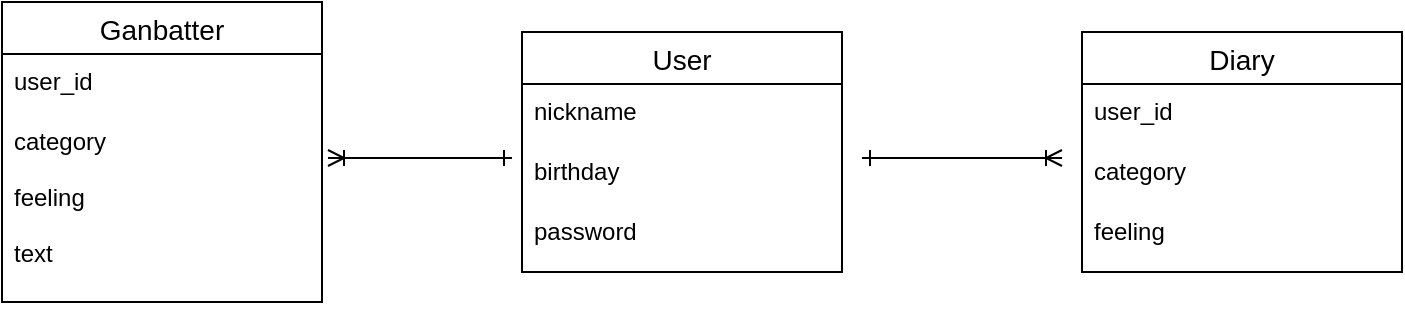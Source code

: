 <mxfile>
    <diagram id="Eu8dEPryCEa4IUV2cehO" name="ページ1">
        <mxGraphModel grid="1" gridSize="10" guides="1" tooltips="1" connect="1" arrows="1" page="1" fold="1" pageScale="1" pageWidth="827" pageHeight="1169" math="0" shadow="0">
            <root>
                <mxCell id="0"/>
                <mxCell id="1" parent="0"/>
                <mxCell id="2" value="User" style="swimlane;fontStyle=0;childLayout=stackLayout;horizontal=1;startSize=26;horizontalStack=0;resizeParent=1;resizeParentMax=0;resizeLast=0;collapsible=1;marginBottom=0;align=center;fontSize=14;" parent="1" vertex="1">
                    <mxGeometry x="300" y="217" width="160" height="120" as="geometry"/>
                </mxCell>
                <mxCell id="3" value="nickname&#10;" style="text;strokeColor=none;fillColor=none;spacingLeft=4;spacingRight=4;overflow=hidden;rotatable=0;points=[[0,0.5],[1,0.5]];portConstraint=eastwest;fontSize=12;" parent="2" vertex="1">
                    <mxGeometry y="26" width="160" height="30" as="geometry"/>
                </mxCell>
                <mxCell id="4" value="birthday&#10;" style="text;strokeColor=none;fillColor=none;spacingLeft=4;spacingRight=4;overflow=hidden;rotatable=0;points=[[0,0.5],[1,0.5]];portConstraint=eastwest;fontSize=12;" parent="2" vertex="1">
                    <mxGeometry y="56" width="160" height="30" as="geometry"/>
                </mxCell>
                <mxCell id="5" value="password" style="text;strokeColor=none;fillColor=none;spacingLeft=4;spacingRight=4;overflow=hidden;rotatable=0;points=[[0,0.5],[1,0.5]];portConstraint=eastwest;fontSize=12;" parent="2" vertex="1">
                    <mxGeometry y="86" width="160" height="34" as="geometry"/>
                </mxCell>
                <mxCell id="12" value="Ganbatter" style="swimlane;fontStyle=0;childLayout=stackLayout;horizontal=1;startSize=26;horizontalStack=0;resizeParent=1;resizeParentMax=0;resizeLast=0;collapsible=1;marginBottom=0;align=center;fontSize=14;" parent="1" vertex="1">
                    <mxGeometry x="40" y="202" width="160" height="150" as="geometry"/>
                </mxCell>
                <mxCell id="13" value="user_id" style="text;strokeColor=none;fillColor=none;spacingLeft=4;spacingRight=4;overflow=hidden;rotatable=0;points=[[0,0.5],[1,0.5]];portConstraint=eastwest;fontSize=12;" parent="12" vertex="1">
                    <mxGeometry y="26" width="160" height="30" as="geometry"/>
                </mxCell>
                <mxCell id="14" value="category&#10;&#10;feeling&#10;&#10;text" style="text;strokeColor=none;fillColor=none;spacingLeft=4;spacingRight=4;overflow=hidden;rotatable=0;points=[[0,0.5],[1,0.5]];portConstraint=eastwest;fontSize=12;" parent="12" vertex="1">
                    <mxGeometry y="56" width="160" height="94" as="geometry"/>
                </mxCell>
                <mxCell id="21" value="" style="endArrow=ERone;html=1;rounded=0;startArrow=ERoneToMany;startFill=0;endFill=0;" parent="1" edge="1">
                    <mxGeometry relative="1" as="geometry">
                        <mxPoint x="203" y="280" as="sourcePoint"/>
                        <mxPoint x="295" y="280" as="targetPoint"/>
                    </mxGeometry>
                </mxCell>
                <mxCell id="25" value="" style="endArrow=ERoneToMany;html=1;rounded=0;startArrow=ERone;startFill=0;endFill=0;" parent="1" edge="1">
                    <mxGeometry relative="1" as="geometry">
                        <mxPoint x="470" y="280" as="sourcePoint"/>
                        <mxPoint x="570" y="280" as="targetPoint"/>
                    </mxGeometry>
                </mxCell>
                <mxCell id="vZpS2hO_-0RtwY9__Lkb-28" value="Diary" style="swimlane;fontStyle=0;childLayout=stackLayout;horizontal=1;startSize=26;horizontalStack=0;resizeParent=1;resizeParentMax=0;resizeLast=0;collapsible=1;marginBottom=0;align=center;fontSize=14;" vertex="1" parent="1">
                    <mxGeometry x="580" y="217" width="160" height="120" as="geometry"/>
                </mxCell>
                <mxCell id="vZpS2hO_-0RtwY9__Lkb-29" value="user_id" style="text;strokeColor=none;fillColor=none;spacingLeft=4;spacingRight=4;overflow=hidden;rotatable=0;points=[[0,0.5],[1,0.5]];portConstraint=eastwest;fontSize=12;" vertex="1" parent="vZpS2hO_-0RtwY9__Lkb-28">
                    <mxGeometry y="26" width="160" height="30" as="geometry"/>
                </mxCell>
                <mxCell id="vZpS2hO_-0RtwY9__Lkb-30" value="category" style="text;strokeColor=none;fillColor=none;spacingLeft=4;spacingRight=4;overflow=hidden;rotatable=0;points=[[0,0.5],[1,0.5]];portConstraint=eastwest;fontSize=12;" vertex="1" parent="vZpS2hO_-0RtwY9__Lkb-28">
                    <mxGeometry y="56" width="160" height="30" as="geometry"/>
                </mxCell>
                <mxCell id="vZpS2hO_-0RtwY9__Lkb-31" value="feeling" style="text;strokeColor=none;fillColor=none;spacingLeft=4;spacingRight=4;overflow=hidden;rotatable=0;points=[[0,0.5],[1,0.5]];portConstraint=eastwest;fontSize=12;" vertex="1" parent="vZpS2hO_-0RtwY9__Lkb-28">
                    <mxGeometry y="86" width="160" height="34" as="geometry"/>
                </mxCell>
            </root>
        </mxGraphModel>
    </diagram>
    <diagram id="DmiA_hqN5nRsi_58MYBw" name="ページ2">
        <mxGraphModel dx="807" dy="818" grid="1" gridSize="10" guides="1" tooltips="1" connect="1" arrows="1" fold="1" page="1" pageScale="1" pageWidth="827" pageHeight="1169" math="0" shadow="0">
            <root>
                <mxCell id="FIA5nSfNMSynaos3x4Zw-0"/>
                <mxCell id="FIA5nSfNMSynaos3x4Zw-1" parent="FIA5nSfNMSynaos3x4Zw-0"/>
                <mxCell id="FIA5nSfNMSynaos3x4Zw-2" value="褒め言葉入力画面" style="rounded=1;arcSize=10;whiteSpace=wrap;html=1;align=center;" parent="FIA5nSfNMSynaos3x4Zw-1" vertex="1">
                    <mxGeometry x="270" y="90" width="160" height="80" as="geometry"/>
                </mxCell>
                <mxCell id="FIA5nSfNMSynaos3x4Zw-4" value="ユーザーカレンダー表示画面" style="rounded=1;arcSize=10;whiteSpace=wrap;html=1;align=center;" parent="FIA5nSfNMSynaos3x4Zw-1" vertex="1">
                    <mxGeometry x="245" y="490" width="210" height="125" as="geometry"/>
                </mxCell>
                <mxCell id="FIA5nSfNMSynaos3x4Zw-6" value="ログイン" style="rounded=1;arcSize=10;whiteSpace=wrap;html=1;align=center;" parent="FIA5nSfNMSynaos3x4Zw-1" vertex="1">
                    <mxGeometry x="500" y="310" width="100" height="40" as="geometry"/>
                </mxCell>
                <mxCell id="FIA5nSfNMSynaos3x4Zw-7" value="新規登録" style="rounded=1;arcSize=10;whiteSpace=wrap;html=1;align=center;" parent="FIA5nSfNMSynaos3x4Zw-1" vertex="1">
                    <mxGeometry x="500" y="230" width="100" height="40" as="geometry"/>
                </mxCell>
                <mxCell id="FIA5nSfNMSynaos3x4Zw-23" style="edgeStyle=none;html=1;entryX=0.5;entryY=0;entryDx=0;entryDy=0;endArrow=blockThin;endFill=1;" parent="FIA5nSfNMSynaos3x4Zw-1" source="FIA5nSfNMSynaos3x4Zw-8" target="FIA5nSfNMSynaos3x4Zw-9" edge="1">
                    <mxGeometry relative="1" as="geometry"/>
                </mxCell>
                <mxCell id="FIA5nSfNMSynaos3x4Zw-8" value="褒め言葉出力画面" style="shape=rhombus;perimeter=rhombusPerimeter;whiteSpace=wrap;html=1;align=center;" parent="FIA5nSfNMSynaos3x4Zw-1" vertex="1">
                    <mxGeometry x="253" y="240" width="194" height="110" as="geometry"/>
                </mxCell>
                <mxCell id="FIA5nSfNMSynaos3x4Zw-9" value="褒め言葉入力画面" style="rounded=1;arcSize=10;whiteSpace=wrap;html=1;align=center;" parent="FIA5nSfNMSynaos3x4Zw-1" vertex="1">
                    <mxGeometry x="280" y="400" width="140" height="40" as="geometry"/>
                </mxCell>
                <mxCell id="FIA5nSfNMSynaos3x4Zw-10" value="ログウト" style="rounded=1;arcSize=10;whiteSpace=wrap;html=1;align=center;" parent="FIA5nSfNMSynaos3x4Zw-1" vertex="1">
                    <mxGeometry x="120" y="200" width="100" height="40" as="geometry"/>
                </mxCell>
                <mxCell id="FIA5nSfNMSynaos3x4Zw-12" value="" style="endArrow=blockThin;html=1;rounded=0;endFill=1;" parent="FIA5nSfNMSynaos3x4Zw-1" edge="1">
                    <mxGeometry relative="1" as="geometry">
                        <mxPoint x="349.5" y="170" as="sourcePoint"/>
                        <mxPoint x="349.5" y="230" as="targetPoint"/>
                        <Array as="points">
                            <mxPoint x="349.5" y="210"/>
                        </Array>
                    </mxGeometry>
                </mxCell>
                <mxCell id="FIA5nSfNMSynaos3x4Zw-14" value="" style="endArrow=blockThin;html=1;rounded=0;exitX=0.5;exitY=1;exitDx=0;exitDy=0;endFill=1;startArrow=blockThin;startFill=1;" parent="FIA5nSfNMSynaos3x4Zw-1" edge="1">
                    <mxGeometry relative="1" as="geometry">
                        <mxPoint x="349.5" y="440" as="sourcePoint"/>
                        <mxPoint x="350" y="490" as="targetPoint"/>
                        <Array as="points">
                            <mxPoint x="349.5" y="490"/>
                        </Array>
                    </mxGeometry>
                </mxCell>
                <mxCell id="FIA5nSfNMSynaos3x4Zw-17" value="" style="endArrow=blockThin;html=1;rounded=0;entryX=0;entryY=0.25;entryDx=0;entryDy=0;endFill=1;" parent="FIA5nSfNMSynaos3x4Zw-1" target="FIA5nSfNMSynaos3x4Zw-7" edge="1">
                    <mxGeometry relative="1" as="geometry">
                        <mxPoint x="440" y="290" as="sourcePoint"/>
                        <mxPoint x="600" y="294.5" as="targetPoint"/>
                        <Array as="points">
                            <mxPoint x="440" y="240"/>
                        </Array>
                    </mxGeometry>
                </mxCell>
                <mxCell id="FIA5nSfNMSynaos3x4Zw-18" value="" style="endArrow=blockThin;html=1;rounded=0;exitX=0.964;exitY=0.573;exitDx=0;exitDy=0;exitPerimeter=0;endFill=1;" parent="FIA5nSfNMSynaos3x4Zw-1" source="FIA5nSfNMSynaos3x4Zw-8" edge="1">
                    <mxGeometry relative="1" as="geometry">
                        <mxPoint x="450" y="300" as="sourcePoint"/>
                        <mxPoint x="500" y="330" as="targetPoint"/>
                        <Array as="points">
                            <mxPoint x="440" y="330"/>
                        </Array>
                    </mxGeometry>
                </mxCell>
                <mxCell id="FIA5nSfNMSynaos3x4Zw-19" value="" style="endArrow=none;html=1;rounded=0;startArrow=blockThin;startFill=1;" parent="FIA5nSfNMSynaos3x4Zw-1" edge="1">
                    <mxGeometry relative="1" as="geometry">
                        <mxPoint x="420" y="419.5" as="sourcePoint"/>
                        <mxPoint x="561" y="350" as="targetPoint"/>
                        <Array as="points">
                            <mxPoint x="560" y="420"/>
                        </Array>
                    </mxGeometry>
                </mxCell>
                <mxCell id="FIA5nSfNMSynaos3x4Zw-20" value="" style="endArrow=none;html=1;rounded=0;exitX=0.41;exitY=1.1;exitDx=0;exitDy=0;exitPerimeter=0;" parent="FIA5nSfNMSynaos3x4Zw-1" source="FIA5nSfNMSynaos3x4Zw-10" edge="1">
                    <mxGeometry relative="1" as="geometry">
                        <mxPoint x="85" y="560" as="sourcePoint"/>
                        <mxPoint x="245" y="560" as="targetPoint"/>
                        <Array as="points">
                            <mxPoint x="161" y="560"/>
                        </Array>
                    </mxGeometry>
                </mxCell>
                <mxCell id="FIA5nSfNMSynaos3x4Zw-21" value="" style="endArrow=blockThin;html=1;rounded=0;exitX=0.4;exitY=-0.125;exitDx=0;exitDy=0;exitPerimeter=0;endFill=1;" parent="FIA5nSfNMSynaos3x4Zw-1" source="FIA5nSfNMSynaos3x4Zw-10" edge="1">
                    <mxGeometry relative="1" as="geometry">
                        <mxPoint x="110" y="129.5" as="sourcePoint"/>
                        <mxPoint x="270" y="129.5" as="targetPoint"/>
                        <Array as="points">
                            <mxPoint x="160" y="130"/>
                        </Array>
                    </mxGeometry>
                </mxCell>
                <mxCell id="FIA5nSfNMSynaos3x4Zw-25" value="" style="endArrow=none;html=1;rounded=0;entryX=0.58;entryY=-0.125;entryDx=0;entryDy=0;entryPerimeter=0;startArrow=blockThin;startFill=1;" parent="FIA5nSfNMSynaos3x4Zw-1" target="FIA5nSfNMSynaos3x4Zw-7" edge="1">
                    <mxGeometry relative="1" as="geometry">
                        <mxPoint x="430" y="129.5" as="sourcePoint"/>
                        <mxPoint x="590" y="129.5" as="targetPoint"/>
                        <Array as="points">
                            <mxPoint x="558" y="130"/>
                        </Array>
                    </mxGeometry>
                </mxCell>
            </root>
        </mxGraphModel>
    </diagram>
</mxfile>